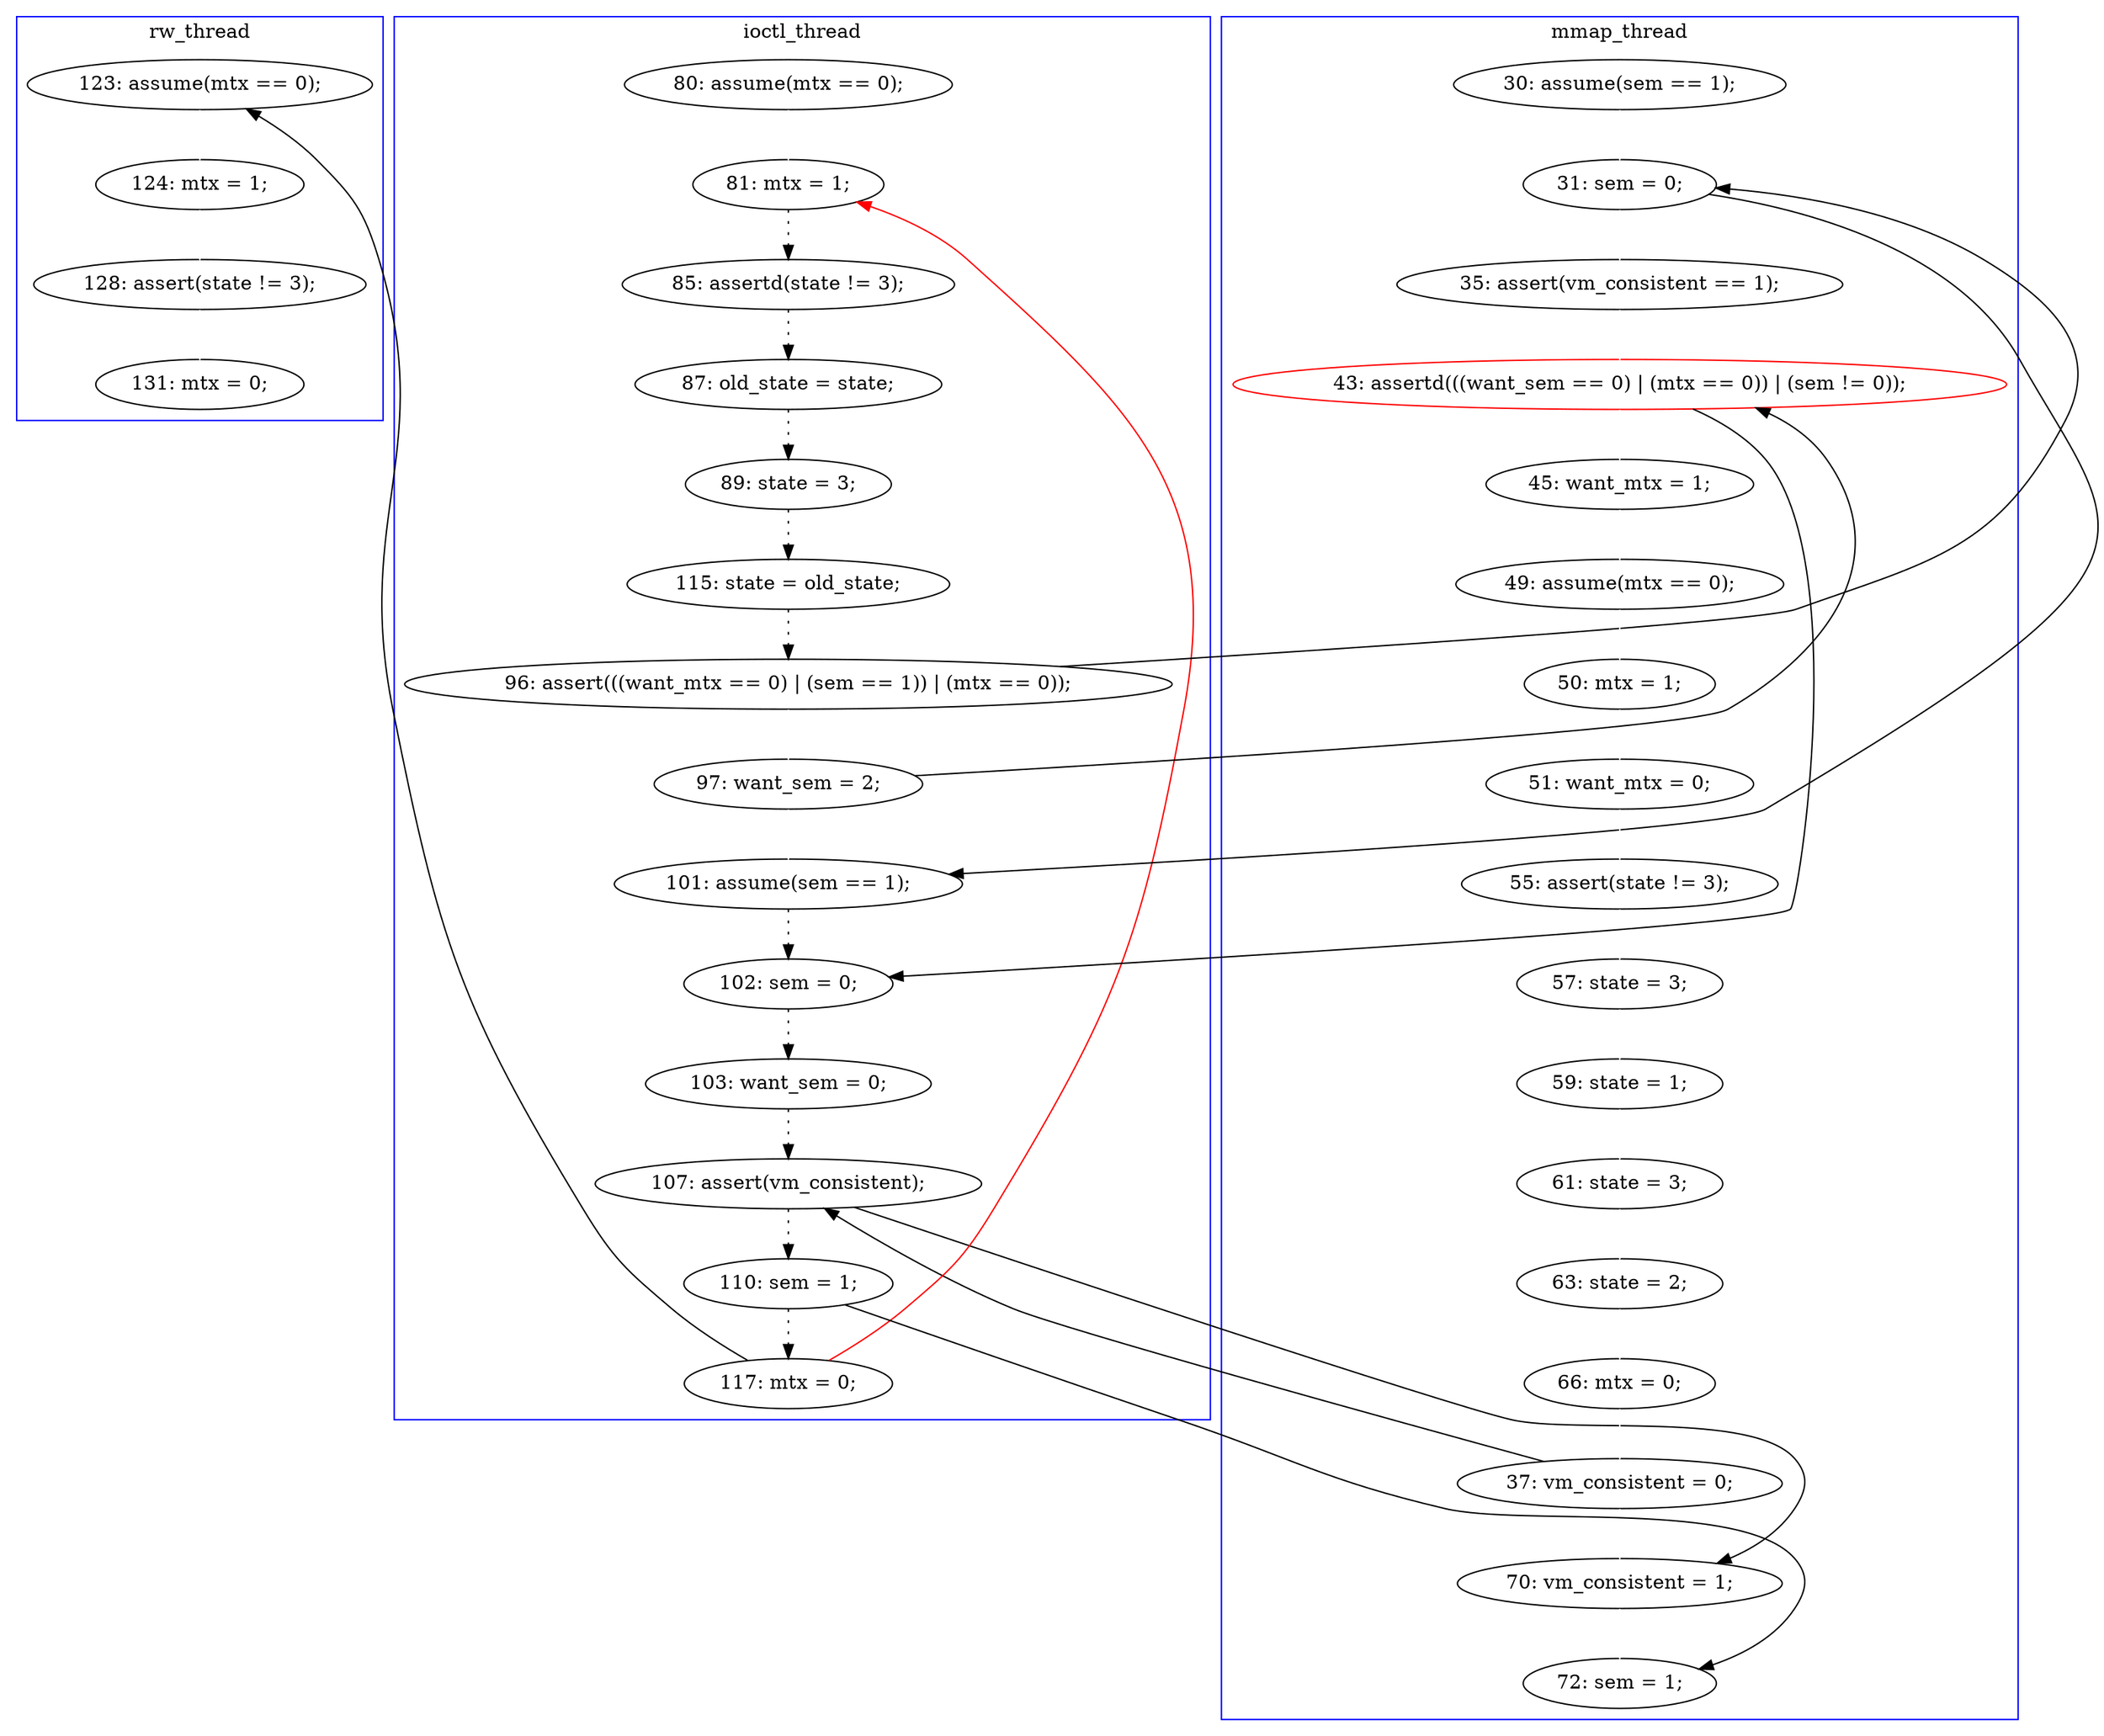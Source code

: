 digraph Counterexample {
	37 -> 41 [color = black, style = solid, constraint = false]
	11 -> 12 [color = white, style = solid]
	37 -> 42 [color = white, style = solid]
	45 -> 46 [color = black, style = solid, constraint = false]
	24 -> 25 [color = white, style = solid]
	24 -> 38 [color = black, style = solid, constraint = false]
	29 -> 30 [color = white, style = solid]
	14 -> 15 [color = black, style = dotted]
	17 -> 18 [color = black, style = dotted]
	31 -> 32 [color = white, style = solid]
	25 -> 26 [color = white, style = solid]
	34 -> 35 [color = white, style = solid]
	45 -> 12 [color = red, style = solid, constraint = false]
	35 -> 36 [color = white, style = solid]
	36 -> 37 [color = white, style = solid]
	30 -> 31 [color = white, style = solid]
	15 -> 17 [color = black, style = dotted]
	46 -> 47 [color = white, style = solid]
	21 -> 26 [color = black, style = solid, constraint = false]
	20 -> 21 [color = white, style = solid]
	42 -> 44 [color = white, style = solid]
	43 -> 45 [color = black, style = dotted]
	18 -> 20 [color = black, style = dotted]
	21 -> 38 [color = white, style = solid]
	41 -> 42 [color = black, style = solid, constraint = false]
	28 -> 29 [color = white, style = solid]
	38 -> 39 [color = black, style = dotted]
	32 -> 33 [color = white, style = solid]
	23 -> 24 [color = white, style = solid]
	20 -> 24 [color = black, style = solid, constraint = false]
	47 -> 48 [color = white, style = solid]
	48 -> 49 [color = white, style = solid]
	43 -> 44 [color = black, style = solid, constraint = false]
	26 -> 27 [color = white, style = solid]
	40 -> 41 [color = black, style = dotted]
	33 -> 34 [color = white, style = solid]
	27 -> 28 [color = white, style = solid]
	41 -> 43 [color = black, style = dotted]
	26 -> 39 [color = black, style = solid, constraint = false]
	12 -> 14 [color = black, style = dotted]
	39 -> 40 [color = black, style = dotted]
	subgraph cluster3 {
		label = rw_thread
		color = blue
		47  [label = "124: mtx = 1;"]
		48  [label = "128: assert(state != 3);"]
		49  [label = "131: mtx = 0;"]
		46  [label = "123: assume(mtx == 0);"]
	}
	subgraph cluster2 {
		label = ioctl_thread
		color = blue
		40  [label = "103: want_sem = 0;"]
		12  [label = "81: mtx = 1;"]
		14  [label = "85: assertd(state != 3);"]
		20  [label = "96: assert(((want_mtx == 0) | (sem == 1)) | (mtx == 0));"]
		21  [label = "97: want_sem = 2;"]
		15  [label = "87: old_state = state;"]
		43  [label = "110: sem = 1;"]
		45  [label = "117: mtx = 0;"]
		11  [label = "80: assume(mtx == 0);"]
		38  [label = "101: assume(sem == 1);"]
		41  [label = "107: assert(vm_consistent);"]
		17  [label = "89: state = 3;"]
		18  [label = "115: state = old_state;"]
		39  [label = "102: sem = 0;"]
	}
	subgraph cluster1 {
		label = mmap_thread
		color = blue
		44  [label = "72: sem = 1;"]
		29  [label = "50: mtx = 1;"]
		32  [label = "57: state = 3;"]
		31  [label = "55: assert(state != 3);"]
		37  [label = "37: vm_consistent = 0;"]
		24  [label = "31: sem = 0;"]
		33  [label = "59: state = 1;"]
		30  [label = "51: want_mtx = 0;"]
		42  [label = "70: vm_consistent = 1;"]
		23  [label = "30: assume(sem == 1);"]
		26  [label = "43: assertd(((want_sem == 0) | (mtx == 0)) | (sem != 0));", color = red]
		35  [label = "63: state = 2;"]
		28  [label = "49: assume(mtx == 0);"]
		36  [label = "66: mtx = 0;"]
		34  [label = "61: state = 3;"]
		25  [label = "35: assert(vm_consistent == 1);"]
		27  [label = "45: want_mtx = 1;"]
	}
}